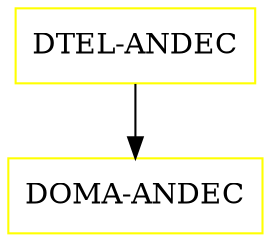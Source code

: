 digraph G {
  "DTEL-ANDEC" [shape=box,color=yellow];
  "DOMA-ANDEC" [shape=box,color=yellow,URL="./DOMA_ANDEC.html"];
  "DTEL-ANDEC" -> "DOMA-ANDEC";
}

